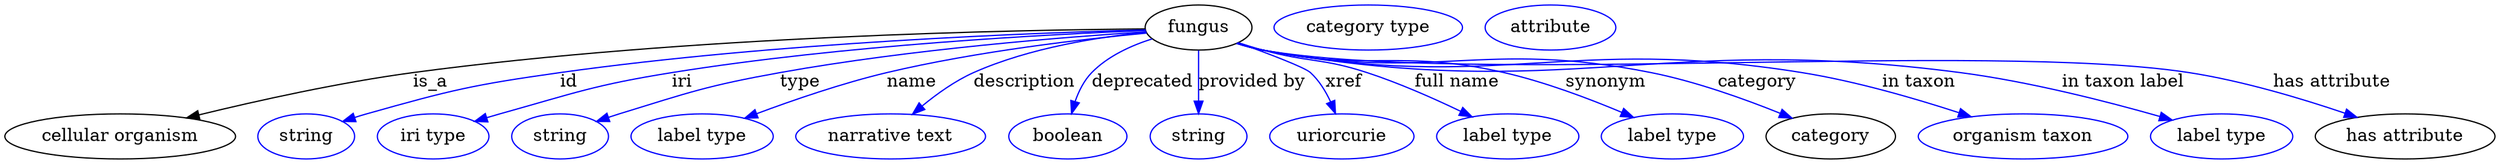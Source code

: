 digraph {
	graph [bb="0,0,1979.1,123"];
	node [label="\N"];
	fungus	[height=0.5,
		label=fungus,
		pos="948.64,105",
		width=1.1735];
	"cellular organism"	[height=0.5,
		pos="91.642,18",
		width=2.5456];
	fungus -> "cellular organism"	[label=is_a,
		lp="339.64,61.5",
		pos="e,144.67,32.781 906.13,103.87 805.03,103.06 542.53,98.087 325.64,69 267.14,61.155 201.5,46.617 154.67,35.232"];
	id	[color=blue,
		height=0.5,
		label=string,
		pos="239.64,18",
		width=1.0652];
	fungus -> id	[color=blue,
		label=id,
		lp="451.64,61.5",
		pos="e,268.63,29.966 906.62,103.04 819.89,100.62 614.91,92.692 444.64,69 374.02,59.174 356.29,55.278 287.64,36 284.54,35.128 281.34,34.158 \
278.14,33.138",
		style=solid];
	iri	[color=blue,
		height=0.5,
		label="iri type",
		pos="340.64,18",
		width=1.2277];
	fungus -> iri	[color=blue,
		label=iri,
		lp="538.64,61.5",
		pos="e,374.2,29.94 906.55,102.63 830.89,99.679 667.04,91.123 530.64,69 479.49,60.704 422.14,44.645 383.95,32.959",
		style=solid];
	type	[color=blue,
		height=0.5,
		label=string,
		pos="441.64,18",
		width=1.0652];
	fungus -> type	[color=blue,
		label=type,
		lp="632.64,61.5",
		pos="e,470.58,29.953 906.96,101.58 843.78,97.475 720.16,87.696 616.64,69 558.83,58.559 544.77,53.344 488.64,36 485.88,35.147 483.05,34.229 \
480.2,33.277",
		style=solid];
	name	[color=blue,
		height=0.5,
		label="label type",
		pos="554.64,18",
		width=1.5707];
	fungus -> name	[color=blue,
		label=name,
		lp="720.64,61.5",
		pos="e,588.32,32.579 907.38,100.59 857.8,95.944 772.32,86.166 700.64,69 665.45,60.571 626.75,47.117 598.04,36.287",
		style=solid];
	description	[color=blue,
		height=0.5,
		label="narrative text",
		pos="704.64,18",
		width=2.0943];
	fungus -> description	[color=blue,
		label=description,
		lp="810.14,61.5",
		pos="e,721.66,35.679 907.2,101.32 869.83,97.667 814.08,89.079 769.64,69 755.13,62.443 740.89,52.071 729.46,42.469",
		style=solid];
	deprecated	[color=blue,
		height=0.5,
		label=boolean,
		pos="844.64,18",
		width=1.2999];
	fungus -> deprecated	[color=blue,
		label=deprecated,
		lp="904.14,61.5",
		pos="e,847.56,36.167 911.77,95.951 895.21,90.699 876.55,82.269 863.64,69 857.47,62.659 853.26,54.114 850.41,45.882",
		style=solid];
	"provided by"	[color=blue,
		height=0.5,
		label=string,
		pos="947.64,18",
		width=1.0652];
	fungus -> "provided by"	[color=blue,
		label="provided by",
		lp="991.14,61.5",
		pos="e,947.84,36.175 948.44,86.799 948.3,75.163 948.12,59.548 947.96,46.237",
		style=solid];
	xref	[color=blue,
		height=0.5,
		label=uriorcurie,
		pos="1061.6,18",
		width=1.5887];
	fungus -> xref	[color=blue,
		label=xref,
		lp="1063.1,61.5",
		pos="e,1056.9,36.258 980.39,92.802 1004.1,84.227 1033.1,73.183 1037.6,69 1044.4,62.686 1049.5,54.045 1053.2,45.723",
		style=solid];
	"full name"	[color=blue,
		height=0.5,
		label="label type",
		pos="1193.6,18",
		width=1.5707];
	fungus -> "full name"	[color=blue,
		label="full name",
		lp="1153.1,61.5",
		pos="e,1165.3,33.604 980.04,92.956 986.49,90.852 993.25,88.761 999.64,87 1035.6,77.087 1046.2,80.666 1081.6,69 1107.2,60.591 1134.8,48.308 \
1156.2,38.021",
		style=solid];
	synonym	[color=blue,
		height=0.5,
		label="label type",
		pos="1324.6,18",
		width=1.5707];
	fungus -> synonym	[color=blue,
		label=synonym,
		lp="1271.6,61.5",
		pos="e,1293.7,33.218 979.35,92.514 985.96,90.392 992.98,88.406 999.64,87 1083.1,69.404 1107.5,88.069 1190.6,69 1223.1,61.557 1258.3,48.2 \
1284.5,37.164",
		style=solid];
	category	[height=0.5,
		pos="1450.6,18",
		width=1.4263];
	fungus -> category	[color=blue,
		label=category,
		lp="1392.1,61.5",
		pos="e,1420.1,32.474 979.04,92.419 985.74,90.276 992.86,88.305 999.64,87 1134.3,61.095 1173.2,95.888 1307.6,69 1343.4,61.849 1382.4,47.777 \
1410.6,36.379",
		style=solid];
	"in taxon"	[color=blue,
		height=0.5,
		label="organism taxon",
		pos="1603.6,18",
		width=2.3109];
	fungus -> "in taxon"	[color=blue,
		label="in taxon",
		lp="1520.6,61.5",
		pos="e,1562.3,33.728 979.02,92.335 985.72,90.197 992.85,88.249 999.64,87 1186.9,52.56 1239.7,99.223 1427.6,69 1470.5,62.116 1517.7,48.354 \
1552.4,37.008",
		style=solid];
	"in taxon label"	[color=blue,
		height=0.5,
		label="label type",
		pos="1761.6,18",
		width=1.5707];
	fungus -> "in taxon label"	[color=blue,
		label="in taxon label",
		lp="1683.1,61.5",
		pos="e,1722.2,31.109 979.01,92.285 985.71,90.151 992.84,88.217 999.64,87 1242.1,43.595 1309.4,101.04 1553.6,69 1608.9,61.757 1670.8,45.839 \
1712.6,33.898",
		style=solid];
	"has attribute"	[height=0.5,
		pos="1907.6,18",
		width=1.9859];
	fungus -> "has attribute"	[color=blue,
		label="has attribute",
		lp="1849.6,61.5",
		pos="e,1869.4,33.232 978.73,92.33 985.51,90.164 992.75,88.206 999.64,87 1160.8,58.821 1574,94.043 1735.6,69 1778.4,62.371 1825.6,48.159 \
1859.7,36.576",
		style=solid];
	"named thing_category"	[color=blue,
		height=0.5,
		label="category type",
		pos="1083.6,105",
		width=2.0762];
	"organismal entity_has attribute"	[color=blue,
		height=0.5,
		label=attribute,
		pos="1228.6,105",
		width=1.4443];
}
